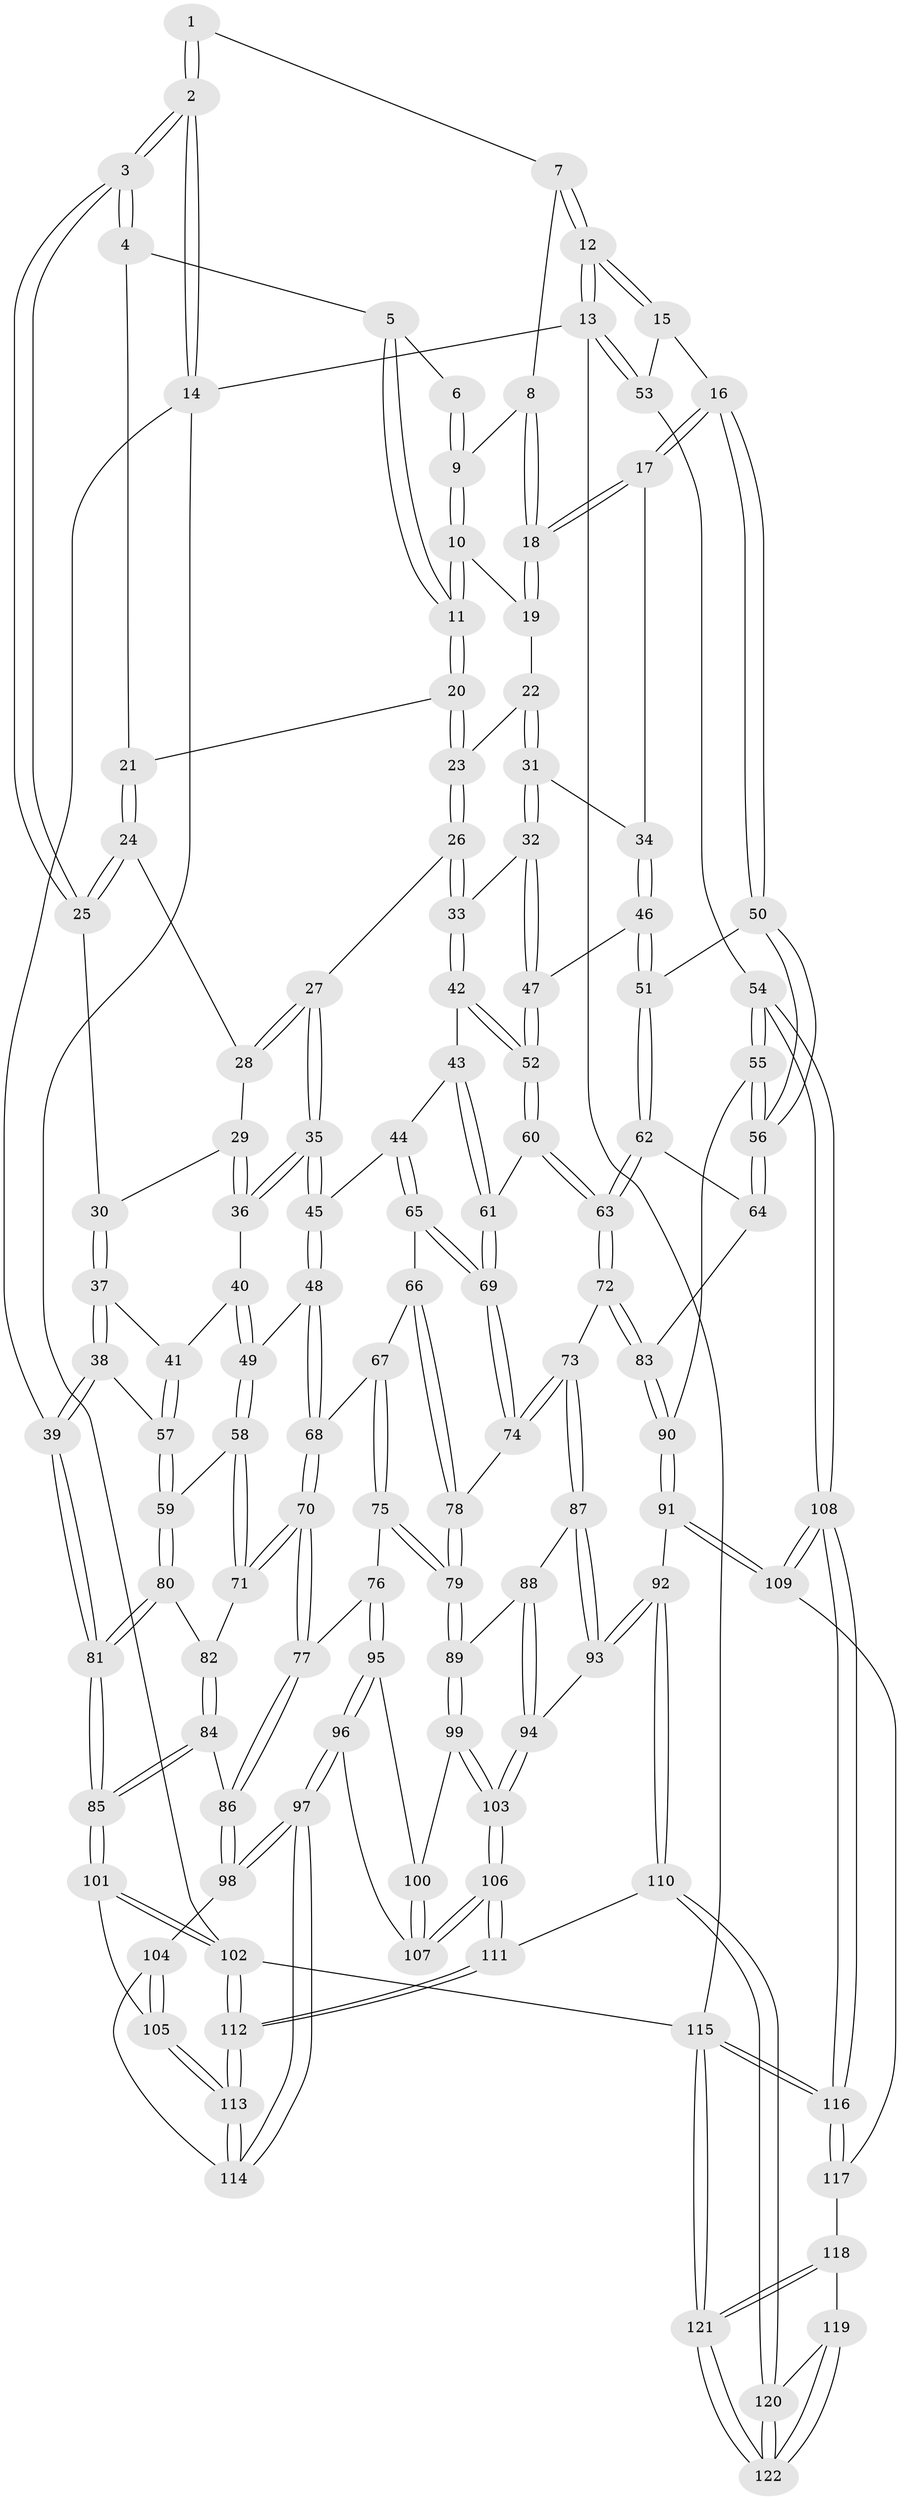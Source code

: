 // coarse degree distribution, {7: 0.0273972602739726, 6: 0.1643835616438356, 2: 0.0136986301369863, 5: 0.3835616438356164, 3: 0.136986301369863, 4: 0.2602739726027397, 8: 0.0136986301369863}
// Generated by graph-tools (version 1.1) at 2025/21/03/04/25 18:21:23]
// undirected, 122 vertices, 302 edges
graph export_dot {
graph [start="1"]
  node [color=gray90,style=filled];
  1 [pos="+0.49353701898530117+0"];
  2 [pos="+0+0"];
  3 [pos="+0+0"];
  4 [pos="+0.27185957496368174+0.062200621899653884"];
  5 [pos="+0.45981093637467285+0.029403022701591893"];
  6 [pos="+0.4607118138000209+0.028560768903859255"];
  7 [pos="+0.7481371882197572+0"];
  8 [pos="+0.7313505998554363+0"];
  9 [pos="+0.5311141615305234+0.10649450861899884"];
  10 [pos="+0.5282152249987743+0.12825853514790878"];
  11 [pos="+0.39982333603812487+0.1367678148572602"];
  12 [pos="+1+0"];
  13 [pos="+1+0"];
  14 [pos="+0+0"];
  15 [pos="+0.8238072178650608+0.21863864633318444"];
  16 [pos="+0.8036676553406985+0.2279098475833105"];
  17 [pos="+0.7685405191597092+0.19972873500483126"];
  18 [pos="+0.7617266468687793+0.17713833526220996"];
  19 [pos="+0.5298313979827111+0.13208969775958312"];
  20 [pos="+0.38826121637532596+0.14413702651150068"];
  21 [pos="+0.33264518824835637+0.1161697079627676"];
  22 [pos="+0.5263254575036646+0.2007537394564722"];
  23 [pos="+0.3968400573864995+0.1782727542955963"];
  24 [pos="+0.2990273072241005+0.2215432958529289"];
  25 [pos="+0.09799772191808317+0.15004907893254985"];
  26 [pos="+0.39136934154213693+0.26775754999321383"];
  27 [pos="+0.3870533224664671+0.270389194049899"];
  28 [pos="+0.30028622928208065+0.22379084521639897"];
  29 [pos="+0.2591707576397746+0.28382717525534706"];
  30 [pos="+0.09830564876365497+0.15063254979471968"];
  31 [pos="+0.5468132732998535+0.2687613304201071"];
  32 [pos="+0.5076937135239793+0.30263696964720765"];
  33 [pos="+0.5076682932653+0.3026453205542866"];
  34 [pos="+0.634621896472798+0.2666654617300602"];
  35 [pos="+0.33109194394369545+0.3413532202221641"];
  36 [pos="+0.27545920533523893+0.31524450247593766"];
  37 [pos="+0.14161142585141914+0.3102909583893946"];
  38 [pos="+0.05808043804339558+0.396936897846866"];
  39 [pos="+0+0.4142842944113906"];
  40 [pos="+0.22417678178975128+0.33896918377429924"];
  41 [pos="+0.16889096314677257+0.3458527917517083"];
  42 [pos="+0.4630838733126781+0.39653439009516994"];
  43 [pos="+0.4587680896409466+0.4017623098025146"];
  44 [pos="+0.4129969550442611+0.42879425151503414"];
  45 [pos="+0.3342183551638027+0.37338452269469063"];
  46 [pos="+0.6353579579066935+0.39300285670829566"];
  47 [pos="+0.5801913440187252+0.4178809997546688"];
  48 [pos="+0.2735954575922864+0.4384332186005644"];
  49 [pos="+0.2575166327250302+0.43921417034912164"];
  50 [pos="+0.8127783381618013+0.25246312272190663"];
  51 [pos="+0.7001290226537039+0.4300728423947196"];
  52 [pos="+0.5723266032576326+0.43649326650165016"];
  53 [pos="+1+0.10529985254737767"];
  54 [pos="+1+0.5283827639815529"];
  55 [pos="+1+0.5046965977493285"];
  56 [pos="+0.9780033891266509+0.45710241560271353"];
  57 [pos="+0.1706951456070187+0.4491985449477709"];
  58 [pos="+0.17554279246538423+0.4571560718398602"];
  59 [pos="+0.17290685419255106+0.4534922876417571"];
  60 [pos="+0.5702071257615352+0.45160664177817256"];
  61 [pos="+0.5248476359707954+0.474997778097793"];
  62 [pos="+0.70031971472801+0.4310292155083739"];
  63 [pos="+0.6250473322251822+0.5187249659361078"];
  64 [pos="+0.7676353533680965+0.49265084118272984"];
  65 [pos="+0.4129989180707575+0.42924578508306843"];
  66 [pos="+0.39947305998822036+0.47906896910532065"];
  67 [pos="+0.3383254815928108+0.49647223547719094"];
  68 [pos="+0.2763684706793274+0.44356039719829843"];
  69 [pos="+0.5048362474934813+0.504122099833476"];
  70 [pos="+0.2815361310029613+0.5981546240856124"];
  71 [pos="+0.16618185965879503+0.50834993350433"];
  72 [pos="+0.6259026486567618+0.5390164412514659"];
  73 [pos="+0.5770720472800598+0.5816274019720983"];
  74 [pos="+0.49788699076512527+0.541546757779298"];
  75 [pos="+0.3072741340104113+0.6055222970551402"];
  76 [pos="+0.30029690972011436+0.6070073685088079"];
  77 [pos="+0.2815738646947118+0.5982055836663382"];
  78 [pos="+0.4310928649113054+0.5695657458335848"];
  79 [pos="+0.4046094791023994+0.6158405467352325"];
  80 [pos="+0+0.47532234651301736"];
  81 [pos="+0+0.41996933366419315"];
  82 [pos="+0.13637443951050185+0.5355015759095975"];
  83 [pos="+0.7180176133107903+0.5797488126955403"];
  84 [pos="+0.11117024036955636+0.5931139863687779"];
  85 [pos="+0+0.6682499548632956"];
  86 [pos="+0.15685764454664913+0.6562979600796383"];
  87 [pos="+0.5744456070523957+0.6284374837318931"];
  88 [pos="+0.4873748918013422+0.653841988032741"];
  89 [pos="+0.405624807438906+0.6176546499138775"];
  90 [pos="+0.7279780360739008+0.6077509408112682"];
  91 [pos="+0.7324121301528392+0.7239029059964986"];
  92 [pos="+0.6417886362803148+0.7168324929855004"];
  93 [pos="+0.6218205836435572+0.7076380537543738"];
  94 [pos="+0.5092552327074426+0.7497738862239326"];
  95 [pos="+0.2778921399377205+0.719294720602438"];
  96 [pos="+0.27783675530624624+0.7194787443153066"];
  97 [pos="+0.2297163515819861+0.7544318654494269"];
  98 [pos="+0.15654519957803398+0.6629652819839057"];
  99 [pos="+0.40418886556004757+0.6843396201155254"];
  100 [pos="+0.40046993256566993+0.6895664819140889"];
  101 [pos="+0+0.7179286913622831"];
  102 [pos="+0+1"];
  103 [pos="+0.4867065158001651+0.7760875847160869"];
  104 [pos="+0.0708578210402376+0.746233245918142"];
  105 [pos="+0+0.7557441139118566"];
  106 [pos="+0.433708194375931+0.97345636031655"];
  107 [pos="+0.3593217037546285+0.7645479430909798"];
  108 [pos="+1+0.6907784402306444"];
  109 [pos="+0.7671059148011982+0.7535678525385521"];
  110 [pos="+0.45535933609986284+1"];
  111 [pos="+0.43234698775458735+1"];
  112 [pos="+0.2926794532150176+1"];
  113 [pos="+0.23850988742631496+1"];
  114 [pos="+0.20549895876672725+0.8285797192032397"];
  115 [pos="+1+1"];
  116 [pos="+1+1"];
  117 [pos="+0.7496160952410483+0.8213111522166505"];
  118 [pos="+0.7480745834978867+0.8250719388581275"];
  119 [pos="+0.7469049634428335+0.8265055519047633"];
  120 [pos="+0.46922013730561324+1"];
  121 [pos="+1+1"];
  122 [pos="+0.8125355074335622+1"];
  1 -- 2;
  1 -- 2;
  1 -- 7;
  2 -- 3;
  2 -- 3;
  2 -- 14;
  2 -- 14;
  3 -- 4;
  3 -- 4;
  3 -- 25;
  3 -- 25;
  4 -- 5;
  4 -- 21;
  5 -- 6;
  5 -- 11;
  5 -- 11;
  6 -- 9;
  6 -- 9;
  7 -- 8;
  7 -- 12;
  7 -- 12;
  8 -- 9;
  8 -- 18;
  8 -- 18;
  9 -- 10;
  9 -- 10;
  10 -- 11;
  10 -- 11;
  10 -- 19;
  11 -- 20;
  11 -- 20;
  12 -- 13;
  12 -- 13;
  12 -- 15;
  12 -- 15;
  13 -- 14;
  13 -- 53;
  13 -- 53;
  13 -- 115;
  14 -- 39;
  14 -- 102;
  15 -- 16;
  15 -- 53;
  16 -- 17;
  16 -- 17;
  16 -- 50;
  16 -- 50;
  17 -- 18;
  17 -- 18;
  17 -- 34;
  18 -- 19;
  18 -- 19;
  19 -- 22;
  20 -- 21;
  20 -- 23;
  20 -- 23;
  21 -- 24;
  21 -- 24;
  22 -- 23;
  22 -- 31;
  22 -- 31;
  23 -- 26;
  23 -- 26;
  24 -- 25;
  24 -- 25;
  24 -- 28;
  25 -- 30;
  26 -- 27;
  26 -- 33;
  26 -- 33;
  27 -- 28;
  27 -- 28;
  27 -- 35;
  27 -- 35;
  28 -- 29;
  29 -- 30;
  29 -- 36;
  29 -- 36;
  30 -- 37;
  30 -- 37;
  31 -- 32;
  31 -- 32;
  31 -- 34;
  32 -- 33;
  32 -- 47;
  32 -- 47;
  33 -- 42;
  33 -- 42;
  34 -- 46;
  34 -- 46;
  35 -- 36;
  35 -- 36;
  35 -- 45;
  35 -- 45;
  36 -- 40;
  37 -- 38;
  37 -- 38;
  37 -- 41;
  38 -- 39;
  38 -- 39;
  38 -- 57;
  39 -- 81;
  39 -- 81;
  40 -- 41;
  40 -- 49;
  40 -- 49;
  41 -- 57;
  41 -- 57;
  42 -- 43;
  42 -- 52;
  42 -- 52;
  43 -- 44;
  43 -- 61;
  43 -- 61;
  44 -- 45;
  44 -- 65;
  44 -- 65;
  45 -- 48;
  45 -- 48;
  46 -- 47;
  46 -- 51;
  46 -- 51;
  47 -- 52;
  47 -- 52;
  48 -- 49;
  48 -- 68;
  48 -- 68;
  49 -- 58;
  49 -- 58;
  50 -- 51;
  50 -- 56;
  50 -- 56;
  51 -- 62;
  51 -- 62;
  52 -- 60;
  52 -- 60;
  53 -- 54;
  54 -- 55;
  54 -- 55;
  54 -- 108;
  54 -- 108;
  55 -- 56;
  55 -- 56;
  55 -- 90;
  56 -- 64;
  56 -- 64;
  57 -- 59;
  57 -- 59;
  58 -- 59;
  58 -- 71;
  58 -- 71;
  59 -- 80;
  59 -- 80;
  60 -- 61;
  60 -- 63;
  60 -- 63;
  61 -- 69;
  61 -- 69;
  62 -- 63;
  62 -- 63;
  62 -- 64;
  63 -- 72;
  63 -- 72;
  64 -- 83;
  65 -- 66;
  65 -- 69;
  65 -- 69;
  66 -- 67;
  66 -- 78;
  66 -- 78;
  67 -- 68;
  67 -- 75;
  67 -- 75;
  68 -- 70;
  68 -- 70;
  69 -- 74;
  69 -- 74;
  70 -- 71;
  70 -- 71;
  70 -- 77;
  70 -- 77;
  71 -- 82;
  72 -- 73;
  72 -- 83;
  72 -- 83;
  73 -- 74;
  73 -- 74;
  73 -- 87;
  73 -- 87;
  74 -- 78;
  75 -- 76;
  75 -- 79;
  75 -- 79;
  76 -- 77;
  76 -- 95;
  76 -- 95;
  77 -- 86;
  77 -- 86;
  78 -- 79;
  78 -- 79;
  79 -- 89;
  79 -- 89;
  80 -- 81;
  80 -- 81;
  80 -- 82;
  81 -- 85;
  81 -- 85;
  82 -- 84;
  82 -- 84;
  83 -- 90;
  83 -- 90;
  84 -- 85;
  84 -- 85;
  84 -- 86;
  85 -- 101;
  85 -- 101;
  86 -- 98;
  86 -- 98;
  87 -- 88;
  87 -- 93;
  87 -- 93;
  88 -- 89;
  88 -- 94;
  88 -- 94;
  89 -- 99;
  89 -- 99;
  90 -- 91;
  90 -- 91;
  91 -- 92;
  91 -- 109;
  91 -- 109;
  92 -- 93;
  92 -- 93;
  92 -- 110;
  92 -- 110;
  93 -- 94;
  94 -- 103;
  94 -- 103;
  95 -- 96;
  95 -- 96;
  95 -- 100;
  96 -- 97;
  96 -- 97;
  96 -- 107;
  97 -- 98;
  97 -- 98;
  97 -- 114;
  97 -- 114;
  98 -- 104;
  99 -- 100;
  99 -- 103;
  99 -- 103;
  100 -- 107;
  100 -- 107;
  101 -- 102;
  101 -- 102;
  101 -- 105;
  102 -- 112;
  102 -- 112;
  102 -- 115;
  103 -- 106;
  103 -- 106;
  104 -- 105;
  104 -- 105;
  104 -- 114;
  105 -- 113;
  105 -- 113;
  106 -- 107;
  106 -- 107;
  106 -- 111;
  106 -- 111;
  108 -- 109;
  108 -- 109;
  108 -- 116;
  108 -- 116;
  109 -- 117;
  110 -- 111;
  110 -- 120;
  110 -- 120;
  111 -- 112;
  111 -- 112;
  112 -- 113;
  112 -- 113;
  113 -- 114;
  113 -- 114;
  115 -- 116;
  115 -- 116;
  115 -- 121;
  115 -- 121;
  116 -- 117;
  116 -- 117;
  117 -- 118;
  118 -- 119;
  118 -- 121;
  118 -- 121;
  119 -- 120;
  119 -- 122;
  119 -- 122;
  120 -- 122;
  120 -- 122;
  121 -- 122;
  121 -- 122;
}
